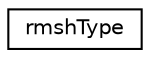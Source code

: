 digraph "Graphical Class Hierarchy"
{
 // LATEX_PDF_SIZE
  edge [fontname="Helvetica",fontsize="10",labelfontname="Helvetica",labelfontsize="10"];
  node [fontname="Helvetica",fontsize="10",shape=record];
  rankdir="LR";
  Node0 [label="rmshType",height=0.2,width=0.4,color="black", fillcolor="white", style="filled",URL="$classrmsh_type.html",tooltip=" "];
}
